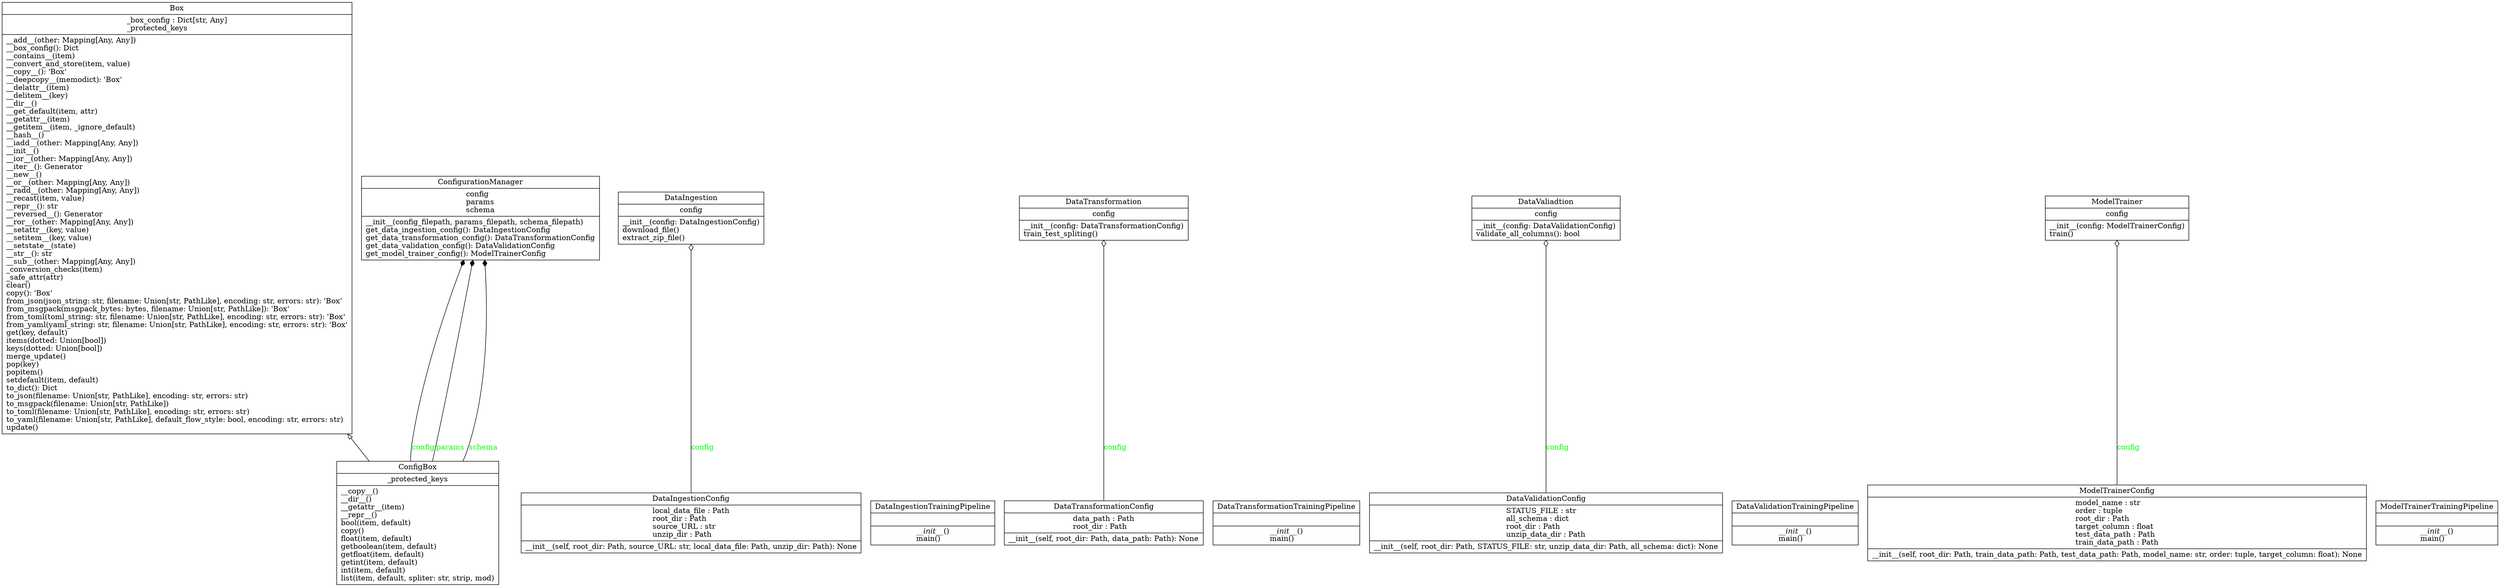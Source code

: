digraph "classes_Project" {
rankdir=BT
charset="utf-8"
"box.box.Box" [color="black", fontcolor="black", label=<{Box|_box_config : Dict[str, Any]<br ALIGN="LEFT"/>_protected_keys<br ALIGN="LEFT"/>|__add__(other: Mapping[Any, Any])<br ALIGN="LEFT"/>__box_config(): Dict<br ALIGN="LEFT"/>__contains__(item)<br ALIGN="LEFT"/>__convert_and_store(item, value)<br ALIGN="LEFT"/>__copy__(): 'Box'<br ALIGN="LEFT"/>__deepcopy__(memodict): 'Box'<br ALIGN="LEFT"/>__delattr__(item)<br ALIGN="LEFT"/>__delitem__(key)<br ALIGN="LEFT"/>__dir__()<br ALIGN="LEFT"/>__get_default(item, attr)<br ALIGN="LEFT"/>__getattr__(item)<br ALIGN="LEFT"/>__getitem__(item, _ignore_default)<br ALIGN="LEFT"/>__hash__()<br ALIGN="LEFT"/>__iadd__(other: Mapping[Any, Any])<br ALIGN="LEFT"/>__init__()<br ALIGN="LEFT"/>__ior__(other: Mapping[Any, Any])<br ALIGN="LEFT"/>__iter__(): Generator<br ALIGN="LEFT"/>__new__()<br ALIGN="LEFT"/>__or__(other: Mapping[Any, Any])<br ALIGN="LEFT"/>__radd__(other: Mapping[Any, Any])<br ALIGN="LEFT"/>__recast(item, value)<br ALIGN="LEFT"/>__repr__(): str<br ALIGN="LEFT"/>__reversed__(): Generator<br ALIGN="LEFT"/>__ror__(other: Mapping[Any, Any])<br ALIGN="LEFT"/>__setattr__(key, value)<br ALIGN="LEFT"/>__setitem__(key, value)<br ALIGN="LEFT"/>__setstate__(state)<br ALIGN="LEFT"/>__str__(): str<br ALIGN="LEFT"/>__sub__(other: Mapping[Any, Any])<br ALIGN="LEFT"/>_conversion_checks(item)<br ALIGN="LEFT"/>_safe_attr(attr)<br ALIGN="LEFT"/>clear()<br ALIGN="LEFT"/>copy(): 'Box'<br ALIGN="LEFT"/>from_json(json_string: str, filename: Union[str, PathLike], encoding: str, errors: str): 'Box'<br ALIGN="LEFT"/>from_msgpack(msgpack_bytes: bytes, filename: Union[str, PathLike]): 'Box'<br ALIGN="LEFT"/>from_toml(toml_string: str, filename: Union[str, PathLike], encoding: str, errors: str): 'Box'<br ALIGN="LEFT"/>from_yaml(yaml_string: str, filename: Union[str, PathLike], encoding: str, errors: str): 'Box'<br ALIGN="LEFT"/>get(key, default)<br ALIGN="LEFT"/>items(dotted: Union[bool])<br ALIGN="LEFT"/>keys(dotted: Union[bool])<br ALIGN="LEFT"/>merge_update()<br ALIGN="LEFT"/>pop(key)<br ALIGN="LEFT"/>popitem()<br ALIGN="LEFT"/>setdefault(item, default)<br ALIGN="LEFT"/>to_dict(): Dict<br ALIGN="LEFT"/>to_json(filename: Union[str, PathLike], encoding: str, errors: str)<br ALIGN="LEFT"/>to_msgpack(filename: Union[str, PathLike])<br ALIGN="LEFT"/>to_toml(filename: Union[str, PathLike], encoding: str, errors: str)<br ALIGN="LEFT"/>to_yaml(filename: Union[str, PathLike], default_flow_style: bool, encoding: str, errors: str)<br ALIGN="LEFT"/>update()<br ALIGN="LEFT"/>}>, shape="record", style="solid"];
"box.config_box.ConfigBox" [color="black", fontcolor="black", label=<{ConfigBox|_protected_keys<br ALIGN="LEFT"/>|__copy__()<br ALIGN="LEFT"/>__dir__()<br ALIGN="LEFT"/>__getattr__(item)<br ALIGN="LEFT"/>__repr__()<br ALIGN="LEFT"/>bool(item, default)<br ALIGN="LEFT"/>copy()<br ALIGN="LEFT"/>float(item, default)<br ALIGN="LEFT"/>getboolean(item, default)<br ALIGN="LEFT"/>getfloat(item, default)<br ALIGN="LEFT"/>getint(item, default)<br ALIGN="LEFT"/>int(item, default)<br ALIGN="LEFT"/>list(item, default, spliter: str, strip, mod)<br ALIGN="LEFT"/>}>, shape="record", style="solid"];
"mlProject.config.configuration.ConfigurationManager" [color="black", fontcolor="black", label=<{ConfigurationManager|config<br ALIGN="LEFT"/>params<br ALIGN="LEFT"/>schema<br ALIGN="LEFT"/>|__init__(config_filepath, params_filepath, schema_filepath)<br ALIGN="LEFT"/>get_data_ingestion_config(): DataIngestionConfig<br ALIGN="LEFT"/>get_data_transformation_config(): DataTransformationConfig<br ALIGN="LEFT"/>get_data_validation_config(): DataValidationConfig<br ALIGN="LEFT"/>get_model_trainer_config(): ModelTrainerConfig<br ALIGN="LEFT"/>}>, shape="record", style="solid"];
"mlProject.components.data_ingestion.DataIngestion" [color="black", fontcolor="black", label=<{DataIngestion|config<br ALIGN="LEFT"/>|__init__(config: DataIngestionConfig)<br ALIGN="LEFT"/>download_file()<br ALIGN="LEFT"/>extract_zip_file()<br ALIGN="LEFT"/>}>, shape="record", style="solid"];
"mlProject.entity.config_entity.DataIngestionConfig" [color="black", fontcolor="black", label=<{DataIngestionConfig|local_data_file : Path<br ALIGN="LEFT"/>root_dir : Path<br ALIGN="LEFT"/>source_URL : str<br ALIGN="LEFT"/>unzip_dir : Path<br ALIGN="LEFT"/>|__init__(self, root_dir: Path, source_URL: str, local_data_file: Path, unzip_dir: Path): None<br ALIGN="LEFT"/>}>, shape="record", style="solid"];
"mlProject.pipeline.stage_01_data_ingestion.DataIngestionTrainingPipeline" [color="black", fontcolor="black", label=<{DataIngestionTrainingPipeline|<br ALIGN="LEFT"/>|<I>__init__</I>()<br ALIGN="LEFT"/>main()<br ALIGN="LEFT"/>}>, shape="record", style="solid"];
"mlProject.components.data_transformation.DataTransformation" [color="black", fontcolor="black", label=<{DataTransformation|config<br ALIGN="LEFT"/>|__init__(config: DataTransformationConfig)<br ALIGN="LEFT"/>train_test_spliting()<br ALIGN="LEFT"/>}>, shape="record", style="solid"];
"mlProject.entity.config_entity.DataTransformationConfig" [color="black", fontcolor="black", label=<{DataTransformationConfig|data_path : Path<br ALIGN="LEFT"/>root_dir : Path<br ALIGN="LEFT"/>|__init__(self, root_dir: Path, data_path: Path): None<br ALIGN="LEFT"/>}>, shape="record", style="solid"];
"mlProject.pipeline.stage_03_data_transformation.DataTransformationTrainingPipeline" [color="black", fontcolor="black", label=<{DataTransformationTrainingPipeline|<br ALIGN="LEFT"/>|<I>__init__</I>()<br ALIGN="LEFT"/>main()<br ALIGN="LEFT"/>}>, shape="record", style="solid"];
"mlProject.components.data_validation.DataValiadtion" [color="black", fontcolor="black", label=<{DataValiadtion|config<br ALIGN="LEFT"/>|__init__(config: DataValidationConfig)<br ALIGN="LEFT"/>validate_all_columns(): bool<br ALIGN="LEFT"/>}>, shape="record", style="solid"];
"mlProject.entity.config_entity.DataValidationConfig" [color="black", fontcolor="black", label=<{DataValidationConfig|STATUS_FILE : str<br ALIGN="LEFT"/>all_schema : dict<br ALIGN="LEFT"/>root_dir : Path<br ALIGN="LEFT"/>unzip_data_dir : Path<br ALIGN="LEFT"/>|__init__(self, root_dir: Path, STATUS_FILE: str, unzip_data_dir: Path, all_schema: dict): None<br ALIGN="LEFT"/>}>, shape="record", style="solid"];
"mlProject.pipeline.stage_02_data_validation.DataValidationTrainingPipeline" [color="black", fontcolor="black", label=<{DataValidationTrainingPipeline|<br ALIGN="LEFT"/>|<I>__init__</I>()<br ALIGN="LEFT"/>main()<br ALIGN="LEFT"/>}>, shape="record", style="solid"];
"mlProject.components.model_trainer.ModelTrainer" [color="black", fontcolor="black", label=<{ModelTrainer|config<br ALIGN="LEFT"/>|__init__(config: ModelTrainerConfig)<br ALIGN="LEFT"/>train()<br ALIGN="LEFT"/>}>, shape="record", style="solid"];
"mlProject.entity.config_entity.ModelTrainerConfig" [color="black", fontcolor="black", label=<{ModelTrainerConfig|model_name : str<br ALIGN="LEFT"/>order : tuple<br ALIGN="LEFT"/>root_dir : Path<br ALIGN="LEFT"/>target_column : float<br ALIGN="LEFT"/>test_data_path : Path<br ALIGN="LEFT"/>train_data_path : Path<br ALIGN="LEFT"/>|__init__(self, root_dir: Path, train_data_path: Path, test_data_path: Path, model_name: str, order: tuple, target_column: float): None<br ALIGN="LEFT"/>}>, shape="record", style="solid"];
"mlProject.pipeline.stage_04_model_trainer.ModelTrainerTrainingPipeline" [color="black", fontcolor="black", label=<{ModelTrainerTrainingPipeline|<br ALIGN="LEFT"/>|<I>__init__</I>()<br ALIGN="LEFT"/>main()<br ALIGN="LEFT"/>}>, shape="record", style="solid"];
"box.config_box.ConfigBox" -> "box.box.Box" [arrowhead="empty", arrowtail="none"];
"box.config_box.ConfigBox" -> "mlProject.config.configuration.ConfigurationManager" [arrowhead="diamond", arrowtail="none", fontcolor="green", label="config", style="solid"];
"box.config_box.ConfigBox" -> "mlProject.config.configuration.ConfigurationManager" [arrowhead="diamond", arrowtail="none", fontcolor="green", label="params", style="solid"];
"box.config_box.ConfigBox" -> "mlProject.config.configuration.ConfigurationManager" [arrowhead="diamond", arrowtail="none", fontcolor="green", label="schema", style="solid"];
"mlProject.entity.config_entity.DataIngestionConfig" -> "mlProject.components.data_ingestion.DataIngestion" [arrowhead="odiamond", arrowtail="none", fontcolor="green", label="config", style="solid"];
"mlProject.entity.config_entity.DataTransformationConfig" -> "mlProject.components.data_transformation.DataTransformation" [arrowhead="odiamond", arrowtail="none", fontcolor="green", label="config", style="solid"];
"mlProject.entity.config_entity.DataValidationConfig" -> "mlProject.components.data_validation.DataValiadtion" [arrowhead="odiamond", arrowtail="none", fontcolor="green", label="config", style="solid"];
"mlProject.entity.config_entity.ModelTrainerConfig" -> "mlProject.components.model_trainer.ModelTrainer" [arrowhead="odiamond", arrowtail="none", fontcolor="green", label="config", style="solid"];
}
